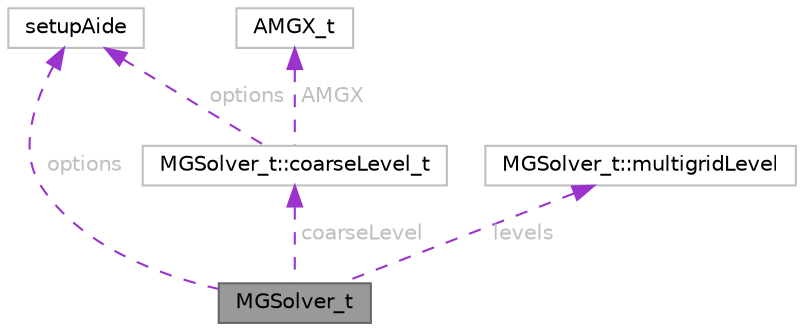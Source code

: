 digraph "MGSolver_t"
{
 // LATEX_PDF_SIZE
  bgcolor="transparent";
  edge [fontname=Helvetica,fontsize=10,labelfontname=Helvetica,labelfontsize=10];
  node [fontname=Helvetica,fontsize=10,shape=box,height=0.2,width=0.4];
  Node1 [id="Node000001",label="MGSolver_t",height=0.2,width=0.4,color="gray40", fillcolor="grey60", style="filled", fontcolor="black",tooltip=" "];
  Node2 -> Node1 [id="edge1_Node000001_Node000002",dir="back",color="darkorchid3",style="dashed",tooltip=" ",label=" options",fontcolor="grey" ];
  Node2 [id="Node000002",label="setupAide",height=0.2,width=0.4,color="grey75", fillcolor="white", style="filled",URL="$classsetupAide.html",tooltip=" "];
  Node3 -> Node1 [id="edge2_Node000001_Node000003",dir="back",color="darkorchid3",style="dashed",tooltip=" ",label=" levels",fontcolor="grey" ];
  Node3 [id="Node000003",label="MGSolver_t::multigridLevel",height=0.2,width=0.4,color="grey75", fillcolor="white", style="filled",URL="$classMGSolver__t_1_1multigridLevel.html",tooltip=" "];
  Node4 -> Node1 [id="edge3_Node000001_Node000004",dir="back",color="darkorchid3",style="dashed",tooltip=" ",label=" coarseLevel",fontcolor="grey" ];
  Node4 [id="Node000004",label="MGSolver_t::coarseLevel_t",height=0.2,width=0.4,color="grey75", fillcolor="white", style="filled",URL="$classMGSolver__t_1_1coarseLevel__t.html",tooltip=" "];
  Node2 -> Node4 [id="edge4_Node000004_Node000002",dir="back",color="darkorchid3",style="dashed",tooltip=" ",label=" options",fontcolor="grey" ];
  Node5 -> Node4 [id="edge5_Node000004_Node000005",dir="back",color="darkorchid3",style="dashed",tooltip=" ",label=" AMGX",fontcolor="grey" ];
  Node5 [id="Node000005",label="AMGX_t",height=0.2,width=0.4,color="grey75", fillcolor="white", style="filled",URL="$classAMGX__t.html",tooltip=" "];
}
